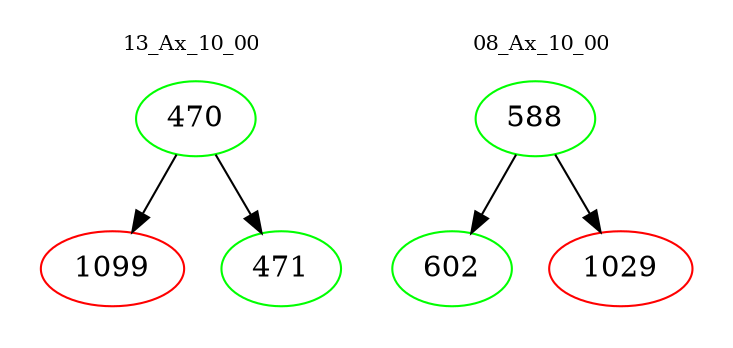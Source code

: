 digraph{
subgraph cluster_0 {
color = white
label = "13_Ax_10_00";
fontsize=10;
T0_470 [label="470", color="green"]
T0_470 -> T0_1099 [color="black"]
T0_1099 [label="1099", color="red"]
T0_470 -> T0_471 [color="black"]
T0_471 [label="471", color="green"]
}
subgraph cluster_1 {
color = white
label = "08_Ax_10_00";
fontsize=10;
T1_588 [label="588", color="green"]
T1_588 -> T1_602 [color="black"]
T1_602 [label="602", color="green"]
T1_588 -> T1_1029 [color="black"]
T1_1029 [label="1029", color="red"]
}
}

